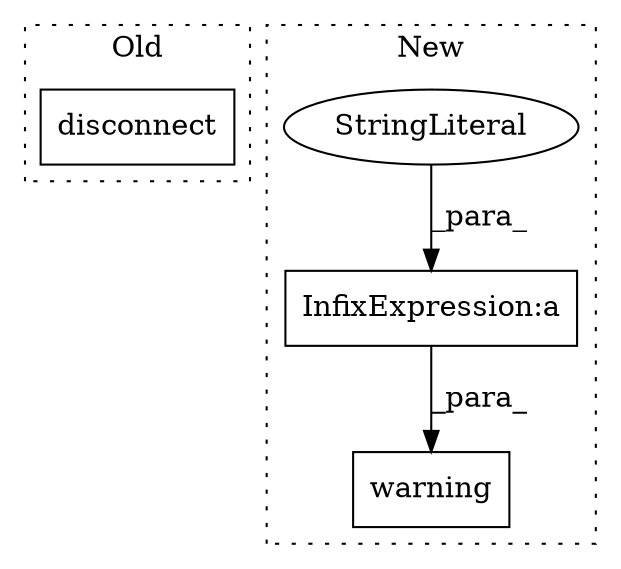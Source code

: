 digraph G {
subgraph cluster0 {
1 [label="disconnect" a="32" s="4835" l="12" shape="box"];
label = "Old";
style="dotted";
}
subgraph cluster1 {
2 [label="warning" a="32" s="4910,5002" l="8,1" shape="box"];
3 [label="InfixExpression:a" a="27" s="4981" l="3" shape="box"];
4 [label="StringLiteral" a="45" s="4941" l="40" shape="ellipse"];
label = "New";
style="dotted";
}
3 -> 2 [label="_para_"];
4 -> 3 [label="_para_"];
}